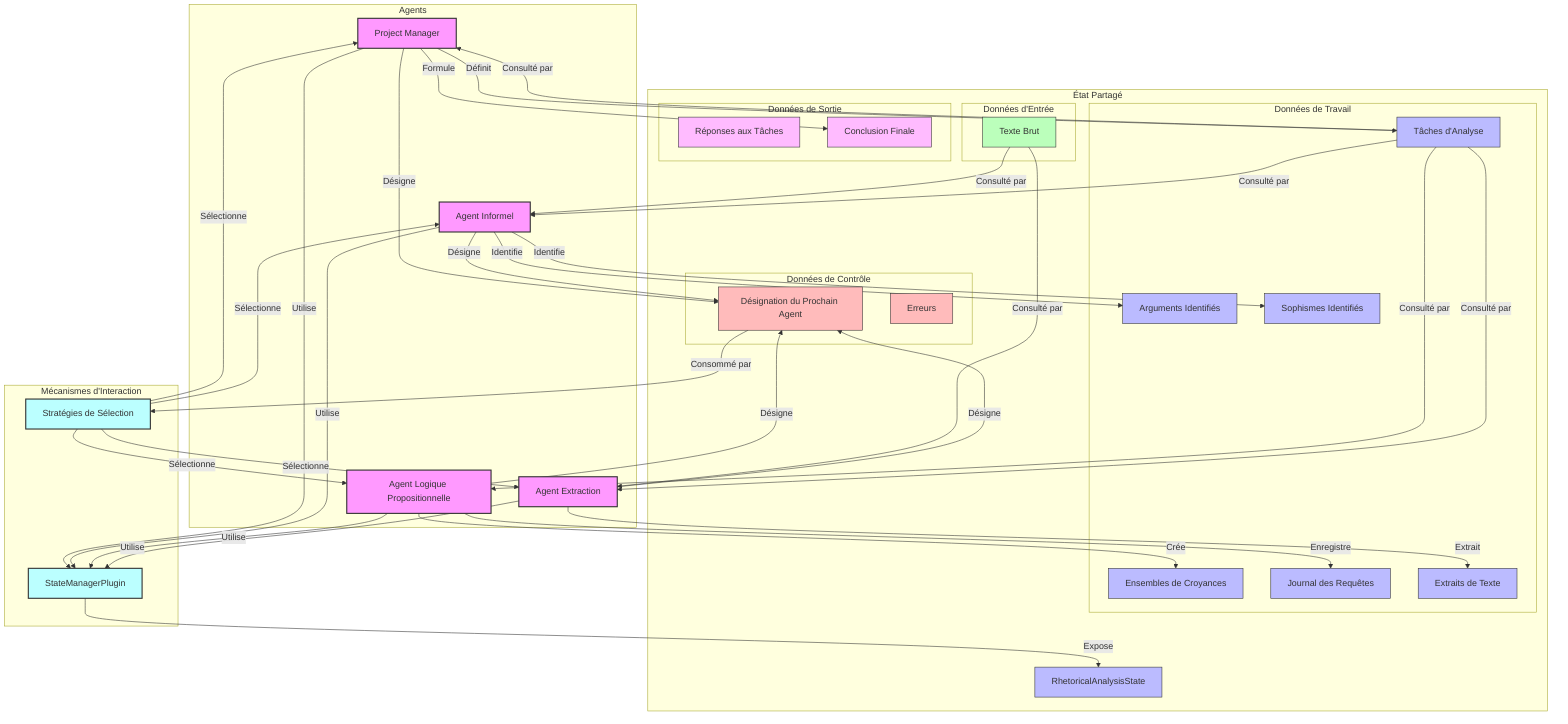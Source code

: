 graph TD
    subgraph "Agents"
        PM[Project Manager]
        IA[Agent Informel]
        PL[Agent Logique Propositionnelle]
        EA[Agent Extraction]
    end
    
    subgraph "État Partagé"
        ES[RhetoricalAnalysisState]
        
        subgraph "Données d'Entrée"
            RT[Texte Brut]
        end
        
        subgraph "Données de Travail"
            AT[Tâches d'Analyse]
            IA2[Arguments Identifiés]
            IF[Sophismes Identifiés]
            BS[Ensembles de Croyances]
            QL[Journal des Requêtes]
            EXT[Extraits de Texte]
        end
        
        subgraph "Données de Sortie"
            ANS[Réponses aux Tâches]
            FC[Conclusion Finale]
        end
        
        subgraph "Données de Contrôle"
            NA[Désignation du Prochain Agent]
            ERR[Erreurs]
        end
    end
    
    subgraph "Mécanismes d'Interaction"
        SM[StateManagerPlugin]
        SS[Stratégies de Sélection]
    end
    
    PM -- "Définit" --> AT
    PM -- "Formule" --> FC
    PM -- "Désigne" --> NA
    
    IA -- "Identifie" --> IA2
    IA -- "Identifie" --> IF
    IA -- "Désigne" --> NA
    
    PL -- "Crée" --> BS
    PL -- "Enregistre" --> QL
    PL -- "Désigne" --> NA
    
    EA -- "Extrait" --> EXT
    EA -- "Désigne" --> NA
    
    RT -- "Consulté par" --> IA
    RT -- "Consulté par" --> EA
    
    AT -- "Consulté par" --> PM
    AT -- "Consulté par" --> IA
    AT -- "Consulté par" --> PL
    AT -- "Consulté par" --> EA
    
    NA -- "Consommé par" --> SS
    SS -- "Sélectionne" --> PM
    SS -- "Sélectionne" --> IA
    SS -- "Sélectionne" --> PL
    SS -- "Sélectionne" --> EA
    
    SM -- "Expose" --> ES
    PM -- "Utilise" --> SM
    IA -- "Utilise" --> SM
    PL -- "Utilise" --> SM
    EA -- "Utilise" --> SM
    
    classDef agent fill:#f9f,stroke:#333,stroke-width:2px
    classDef state fill:#bbf,stroke:#333,stroke-width:1px
    classDef input fill:#bfb,stroke:#333,stroke-width:1px
    classDef output fill:#fbf,stroke:#333,stroke-width:1px
    classDef control fill:#fbb,stroke:#333,stroke-width:1px
    classDef mechanism fill:#bff,stroke:#333,stroke-width:2px
    
    class PM,IA,PL,EA agent
    class ES,AT,IA2,IF,BS,QL,EXT state
    class RT input
    class ANS,FC output
    class NA,ERR control
    class SM,SS mechanism
